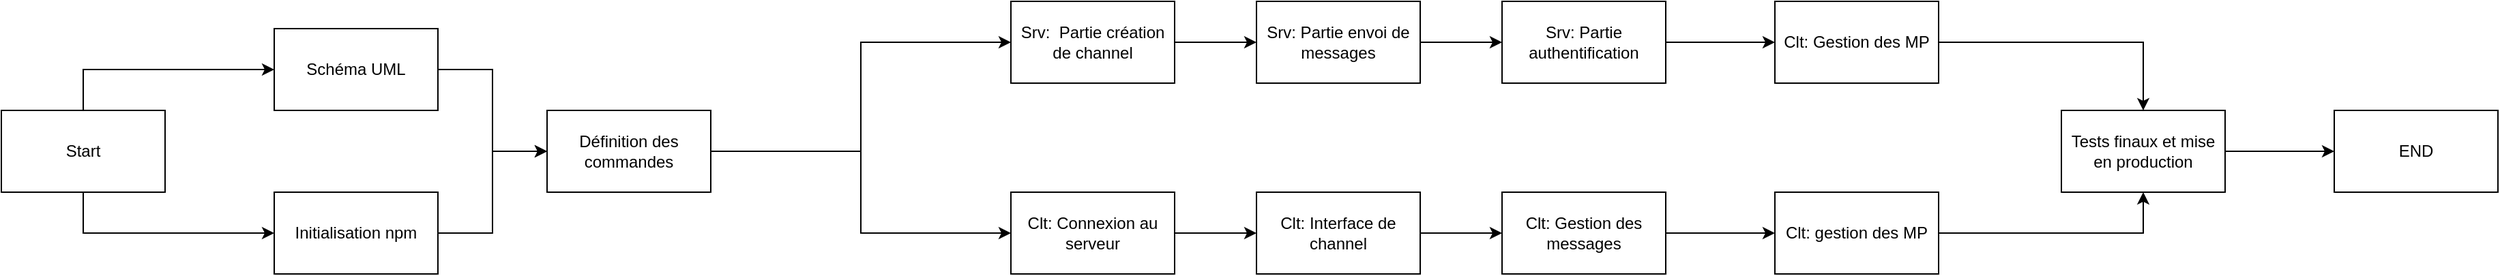 <mxfile version="17.1.3" type="device"><diagram id="7p4SgXhbKl5vqKOausWd" name="Page-1"><mxGraphModel dx="1077" dy="1151" grid="1" gridSize="10" guides="1" tooltips="1" connect="1" arrows="1" fold="1" page="1" pageScale="1" pageWidth="827" pageHeight="1169" math="0" shadow="0"><root><mxCell id="0"/><mxCell id="1" parent="0"/><mxCell id="QP6phDyahH8TWO0o1H0k-3" value="" style="edgeStyle=orthogonalEdgeStyle;rounded=0;orthogonalLoop=1;jettySize=auto;html=1;exitX=0.5;exitY=0;exitDx=0;exitDy=0;entryX=0;entryY=0.5;entryDx=0;entryDy=0;" edge="1" parent="1" source="QP6phDyahH8TWO0o1H0k-1" target="QP6phDyahH8TWO0o1H0k-2"><mxGeometry relative="1" as="geometry"/></mxCell><mxCell id="QP6phDyahH8TWO0o1H0k-31" style="edgeStyle=orthogonalEdgeStyle;rounded=0;orthogonalLoop=1;jettySize=auto;html=1;entryX=0;entryY=0.5;entryDx=0;entryDy=0;exitX=0.5;exitY=1;exitDx=0;exitDy=0;" edge="1" parent="1" source="QP6phDyahH8TWO0o1H0k-1" target="QP6phDyahH8TWO0o1H0k-4"><mxGeometry relative="1" as="geometry"/></mxCell><mxCell id="QP6phDyahH8TWO0o1H0k-1" value="Start" style="rounded=0;whiteSpace=wrap;html=1;" vertex="1" parent="1"><mxGeometry x="60" y="280" width="120" height="60" as="geometry"/></mxCell><mxCell id="QP6phDyahH8TWO0o1H0k-32" style="edgeStyle=orthogonalEdgeStyle;rounded=0;orthogonalLoop=1;jettySize=auto;html=1;entryX=0;entryY=0.5;entryDx=0;entryDy=0;" edge="1" parent="1" source="QP6phDyahH8TWO0o1H0k-2" target="QP6phDyahH8TWO0o1H0k-6"><mxGeometry relative="1" as="geometry"/></mxCell><mxCell id="QP6phDyahH8TWO0o1H0k-2" value="Schéma UML" style="rounded=0;whiteSpace=wrap;html=1;" vertex="1" parent="1"><mxGeometry x="260" y="220" width="120" height="60" as="geometry"/></mxCell><mxCell id="QP6phDyahH8TWO0o1H0k-7" value="" style="edgeStyle=orthogonalEdgeStyle;rounded=0;orthogonalLoop=1;jettySize=auto;html=1;" edge="1" parent="1" source="QP6phDyahH8TWO0o1H0k-4" target="QP6phDyahH8TWO0o1H0k-6"><mxGeometry relative="1" as="geometry"/></mxCell><mxCell id="QP6phDyahH8TWO0o1H0k-4" value="Initialisation npm" style="rounded=0;whiteSpace=wrap;html=1;" vertex="1" parent="1"><mxGeometry x="260" y="340" width="120" height="60" as="geometry"/></mxCell><mxCell id="QP6phDyahH8TWO0o1H0k-16" value="" style="edgeStyle=orthogonalEdgeStyle;rounded=0;orthogonalLoop=1;jettySize=auto;html=1;" edge="1" parent="1" source="QP6phDyahH8TWO0o1H0k-6" target="QP6phDyahH8TWO0o1H0k-15"><mxGeometry relative="1" as="geometry"/></mxCell><mxCell id="QP6phDyahH8TWO0o1H0k-33" style="edgeStyle=orthogonalEdgeStyle;rounded=0;orthogonalLoop=1;jettySize=auto;html=1;entryX=0;entryY=0.5;entryDx=0;entryDy=0;" edge="1" parent="1" source="QP6phDyahH8TWO0o1H0k-6" target="QP6phDyahH8TWO0o1H0k-8"><mxGeometry relative="1" as="geometry"/></mxCell><mxCell id="QP6phDyahH8TWO0o1H0k-6" value="Définition des commandes" style="rounded=0;whiteSpace=wrap;html=1;" vertex="1" parent="1"><mxGeometry x="460" y="280" width="120" height="60" as="geometry"/></mxCell><mxCell id="QP6phDyahH8TWO0o1H0k-11" value="" style="edgeStyle=orthogonalEdgeStyle;rounded=0;orthogonalLoop=1;jettySize=auto;html=1;" edge="1" parent="1" source="QP6phDyahH8TWO0o1H0k-8" target="QP6phDyahH8TWO0o1H0k-10"><mxGeometry relative="1" as="geometry"/></mxCell><mxCell id="QP6phDyahH8TWO0o1H0k-8" value="Srv:&amp;nbsp; Partie création de channel" style="rounded=0;whiteSpace=wrap;html=1;" vertex="1" parent="1"><mxGeometry x="800" y="200" width="120" height="60" as="geometry"/></mxCell><mxCell id="QP6phDyahH8TWO0o1H0k-13" value="" style="edgeStyle=orthogonalEdgeStyle;rounded=0;orthogonalLoop=1;jettySize=auto;html=1;" edge="1" parent="1" source="QP6phDyahH8TWO0o1H0k-10" target="QP6phDyahH8TWO0o1H0k-12"><mxGeometry relative="1" as="geometry"/></mxCell><mxCell id="QP6phDyahH8TWO0o1H0k-10" value="Srv: Partie envoi de messages" style="rounded=0;whiteSpace=wrap;html=1;" vertex="1" parent="1"><mxGeometry x="980" y="200" width="120" height="60" as="geometry"/></mxCell><mxCell id="QP6phDyahH8TWO0o1H0k-24" value="" style="edgeStyle=orthogonalEdgeStyle;rounded=0;orthogonalLoop=1;jettySize=auto;html=1;" edge="1" parent="1" source="QP6phDyahH8TWO0o1H0k-12" target="QP6phDyahH8TWO0o1H0k-23"><mxGeometry relative="1" as="geometry"/></mxCell><mxCell id="QP6phDyahH8TWO0o1H0k-12" value="Srv: Partie authentification" style="rounded=0;whiteSpace=wrap;html=1;" vertex="1" parent="1"><mxGeometry x="1160" y="200" width="120" height="60" as="geometry"/></mxCell><mxCell id="QP6phDyahH8TWO0o1H0k-18" value="" style="edgeStyle=orthogonalEdgeStyle;rounded=0;orthogonalLoop=1;jettySize=auto;html=1;" edge="1" parent="1" source="QP6phDyahH8TWO0o1H0k-15" target="QP6phDyahH8TWO0o1H0k-17"><mxGeometry relative="1" as="geometry"/></mxCell><mxCell id="QP6phDyahH8TWO0o1H0k-15" value="Clt: Connexion au serveur" style="rounded=0;whiteSpace=wrap;html=1;" vertex="1" parent="1"><mxGeometry x="800" y="340" width="120" height="60" as="geometry"/></mxCell><mxCell id="QP6phDyahH8TWO0o1H0k-20" value="" style="edgeStyle=orthogonalEdgeStyle;rounded=0;orthogonalLoop=1;jettySize=auto;html=1;" edge="1" parent="1" source="QP6phDyahH8TWO0o1H0k-17" target="QP6phDyahH8TWO0o1H0k-19"><mxGeometry relative="1" as="geometry"/></mxCell><mxCell id="QP6phDyahH8TWO0o1H0k-17" value="Clt: Interface de channel" style="rounded=0;whiteSpace=wrap;html=1;" vertex="1" parent="1"><mxGeometry x="980" y="340" width="120" height="60" as="geometry"/></mxCell><mxCell id="QP6phDyahH8TWO0o1H0k-22" value="" style="edgeStyle=orthogonalEdgeStyle;rounded=0;orthogonalLoop=1;jettySize=auto;html=1;" edge="1" parent="1" source="QP6phDyahH8TWO0o1H0k-19" target="QP6phDyahH8TWO0o1H0k-21"><mxGeometry relative="1" as="geometry"/></mxCell><mxCell id="QP6phDyahH8TWO0o1H0k-19" value="Clt: Gestion des messages" style="rounded=0;whiteSpace=wrap;html=1;" vertex="1" parent="1"><mxGeometry x="1160" y="340" width="120" height="60" as="geometry"/></mxCell><mxCell id="QP6phDyahH8TWO0o1H0k-27" style="edgeStyle=orthogonalEdgeStyle;rounded=0;orthogonalLoop=1;jettySize=auto;html=1;entryX=0.5;entryY=1;entryDx=0;entryDy=0;" edge="1" parent="1" source="QP6phDyahH8TWO0o1H0k-21" target="QP6phDyahH8TWO0o1H0k-25"><mxGeometry relative="1" as="geometry"/></mxCell><mxCell id="QP6phDyahH8TWO0o1H0k-21" value="Clt: gestion des MP" style="rounded=0;whiteSpace=wrap;html=1;" vertex="1" parent="1"><mxGeometry x="1360" y="340" width="120" height="60" as="geometry"/></mxCell><mxCell id="QP6phDyahH8TWO0o1H0k-26" value="" style="edgeStyle=orthogonalEdgeStyle;rounded=0;orthogonalLoop=1;jettySize=auto;html=1;" edge="1" parent="1" source="QP6phDyahH8TWO0o1H0k-23" target="QP6phDyahH8TWO0o1H0k-25"><mxGeometry relative="1" as="geometry"/></mxCell><mxCell id="QP6phDyahH8TWO0o1H0k-23" value="Clt: Gestion des MP" style="rounded=0;whiteSpace=wrap;html=1;" vertex="1" parent="1"><mxGeometry x="1360" y="200" width="120" height="60" as="geometry"/></mxCell><mxCell id="QP6phDyahH8TWO0o1H0k-29" value="" style="edgeStyle=orthogonalEdgeStyle;rounded=0;orthogonalLoop=1;jettySize=auto;html=1;" edge="1" parent="1" source="QP6phDyahH8TWO0o1H0k-25" target="QP6phDyahH8TWO0o1H0k-28"><mxGeometry relative="1" as="geometry"/></mxCell><mxCell id="QP6phDyahH8TWO0o1H0k-25" value="Tests finaux et mise en production" style="rounded=0;whiteSpace=wrap;html=1;" vertex="1" parent="1"><mxGeometry x="1570" y="280" width="120" height="60" as="geometry"/></mxCell><mxCell id="QP6phDyahH8TWO0o1H0k-28" value="END" style="whiteSpace=wrap;html=1;rounded=0;" vertex="1" parent="1"><mxGeometry x="1770" y="280" width="120" height="60" as="geometry"/></mxCell></root></mxGraphModel></diagram></mxfile>